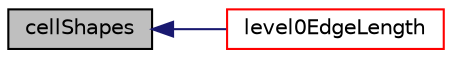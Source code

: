 digraph "cellShapes"
{
  bgcolor="transparent";
  edge [fontname="Helvetica",fontsize="10",labelfontname="Helvetica",labelfontsize="10"];
  node [fontname="Helvetica",fontsize="10",shape=record];
  rankdir="LR";
  Node6267 [label="cellShapes",height=0.2,width=0.4,color="black", fillcolor="grey75", style="filled", fontcolor="black"];
  Node6267 -> Node6268 [dir="back",color="midnightblue",fontsize="10",style="solid",fontname="Helvetica"];
  Node6268 [label="level0EdgeLength",height=0.2,width=0.4,color="red",URL="$a22413.html#a5038ef57fdb5e24db3472bc037c5a270",tooltip="Typical edge length between unrefined points. "];
}
